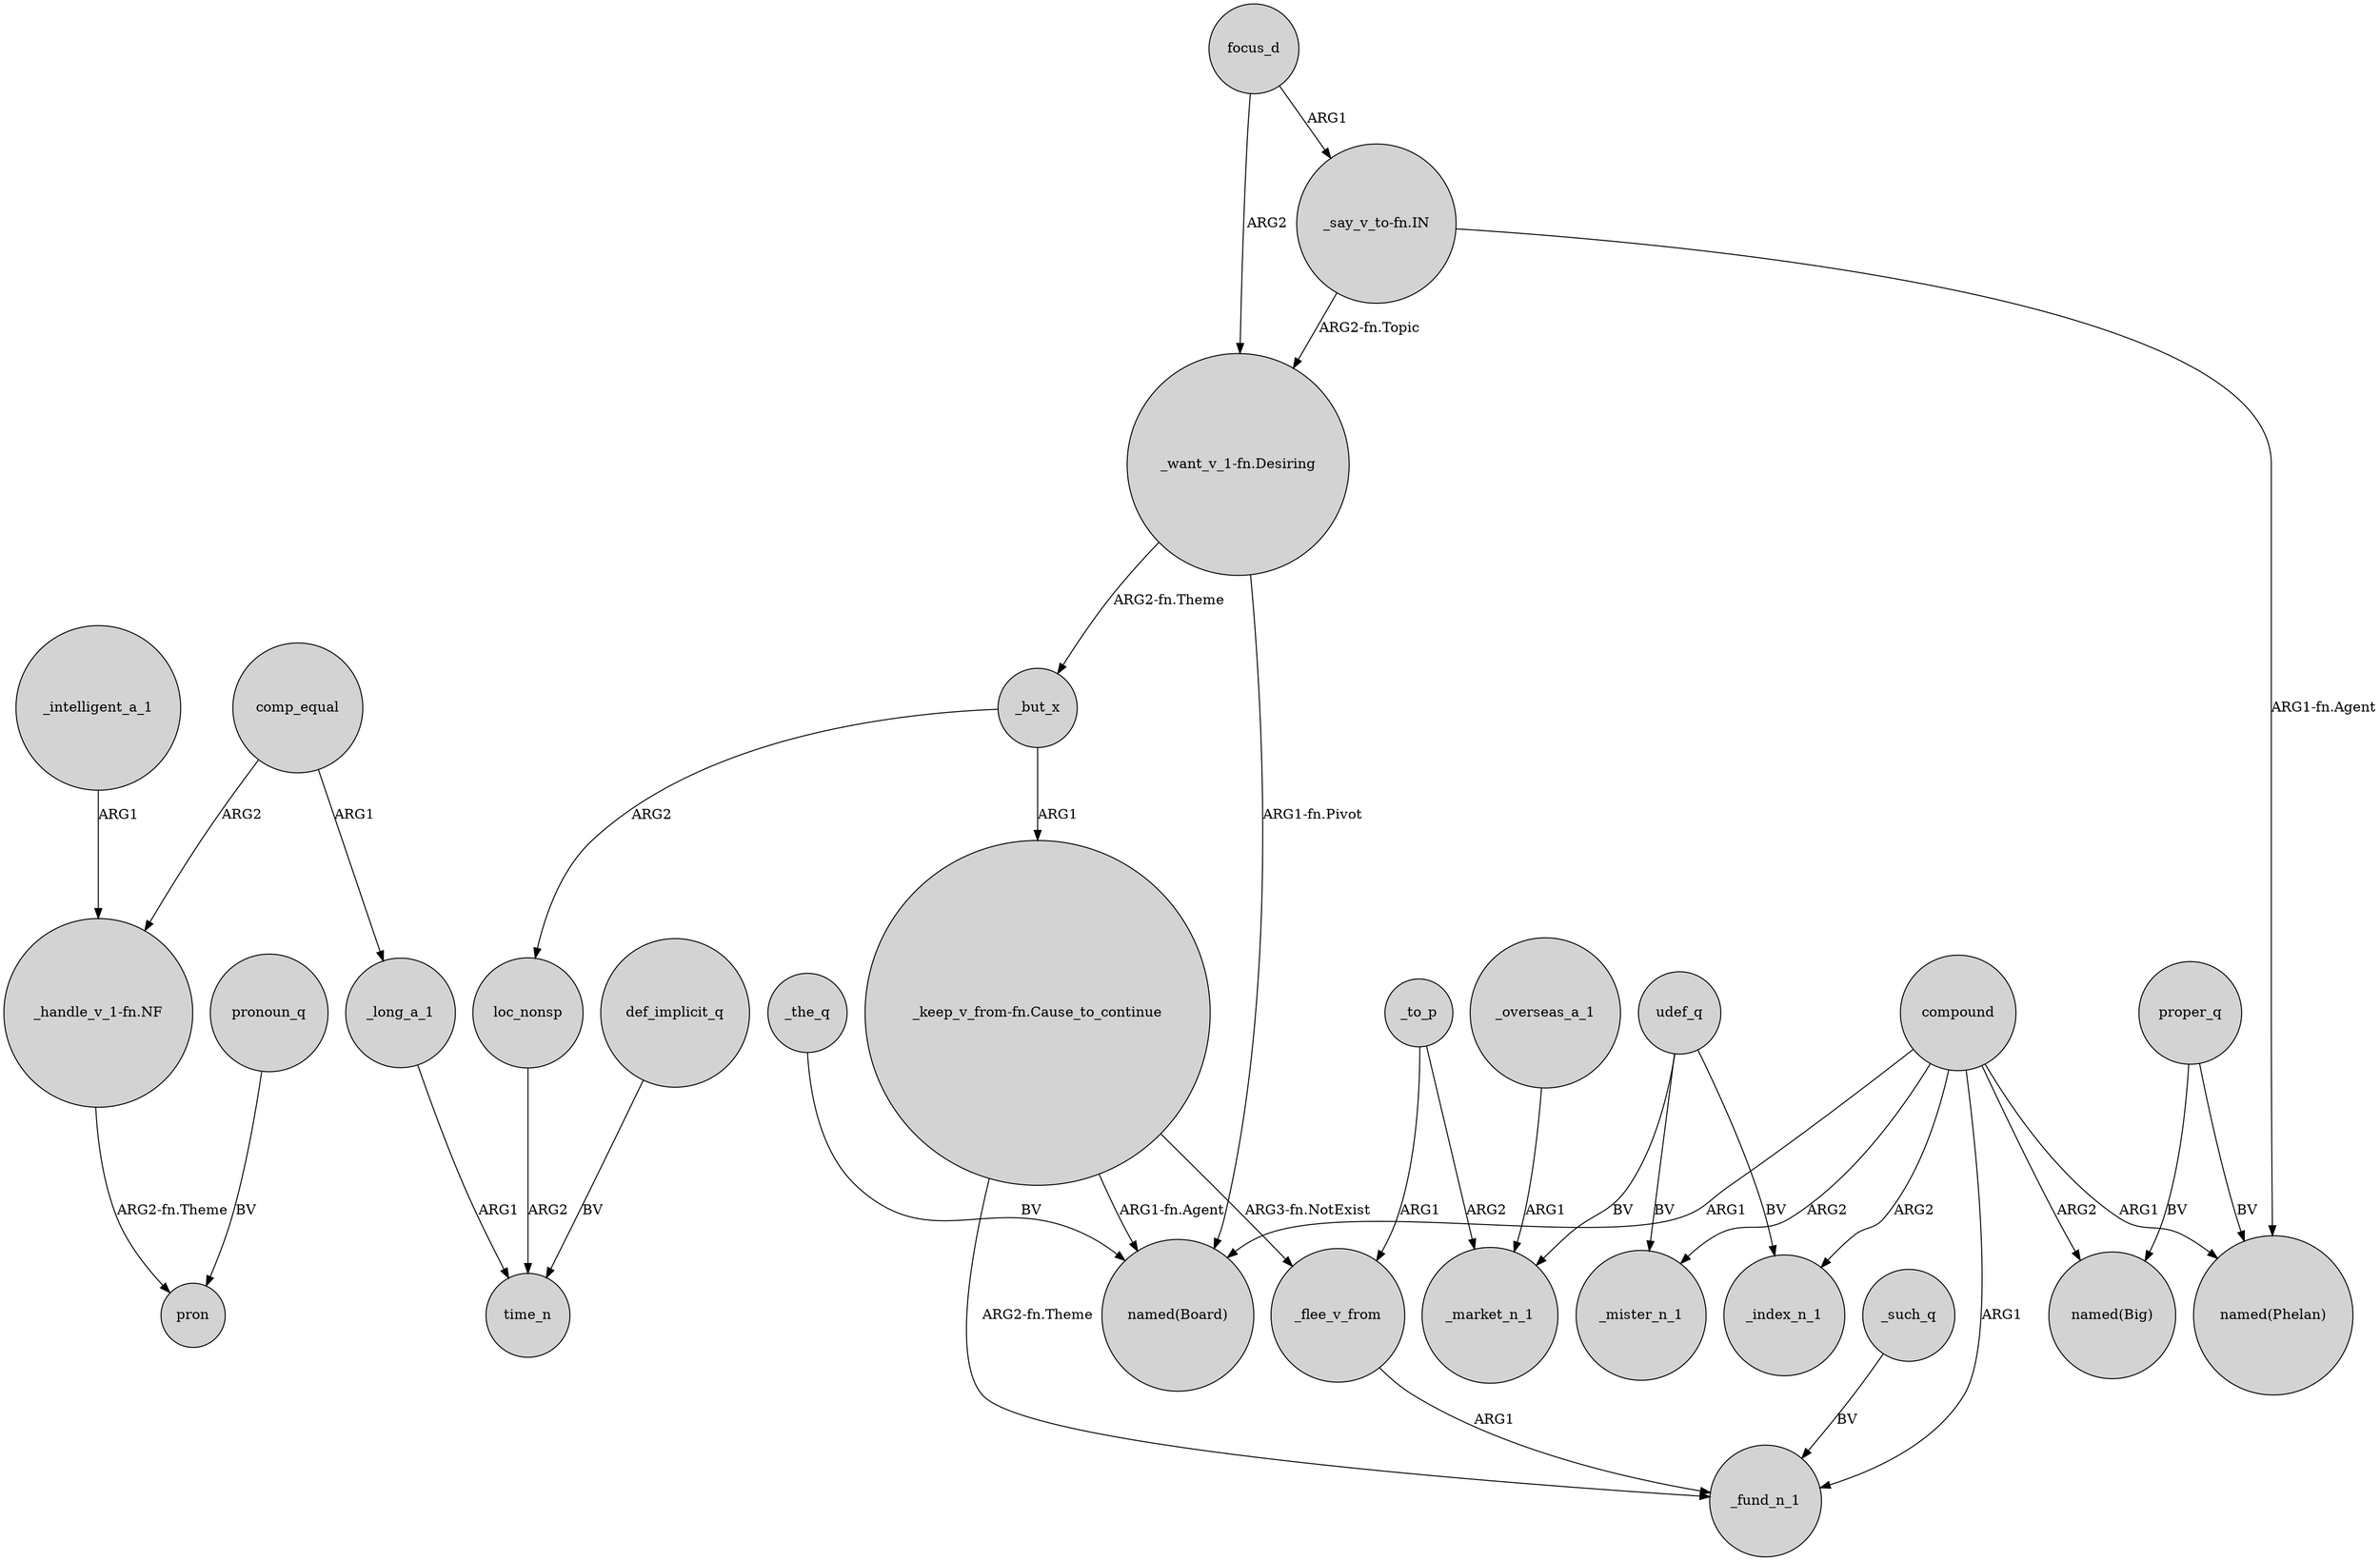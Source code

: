 digraph {
	node [shape=circle style=filled]
	_intelligent_a_1 -> "_handle_v_1-fn.NF" [label=ARG1]
	_but_x -> "_keep_v_from-fn.Cause_to_continue" [label=ARG1]
	_the_q -> "named(Board)" [label=BV]
	compound -> _index_n_1 [label=ARG2]
	_such_q -> _fund_n_1 [label=BV]
	def_implicit_q -> time_n [label=BV]
	"_want_v_1-fn.Desiring" -> "named(Board)" [label="ARG1-fn.Pivot"]
	"_keep_v_from-fn.Cause_to_continue" -> "named(Board)" [label="ARG1-fn.Agent"]
	compound -> _mister_n_1 [label=ARG2]
	udef_q -> _mister_n_1 [label=BV]
	udef_q -> _market_n_1 [label=BV]
	udef_q -> _index_n_1 [label=BV]
	"_want_v_1-fn.Desiring" -> _but_x [label="ARG2-fn.Theme"]
	_to_p -> _flee_v_from [label=ARG1]
	loc_nonsp -> time_n [label=ARG2]
	_flee_v_from -> _fund_n_1 [label=ARG1]
	_long_a_1 -> time_n [label=ARG1]
	_to_p -> _market_n_1 [label=ARG2]
	pronoun_q -> pron [label=BV]
	compound -> "named(Board)" [label=ARG1]
	focus_d -> "_want_v_1-fn.Desiring" [label=ARG2]
	comp_equal -> _long_a_1 [label=ARG1]
	"_keep_v_from-fn.Cause_to_continue" -> _flee_v_from [label="ARG3-fn.NotExist"]
	compound -> "named(Phelan)" [label=ARG1]
	_but_x -> loc_nonsp [label=ARG2]
	comp_equal -> "_handle_v_1-fn.NF" [label=ARG2]
	_overseas_a_1 -> _market_n_1 [label=ARG1]
	"_handle_v_1-fn.NF" -> pron [label="ARG2-fn.Theme"]
	proper_q -> "named(Phelan)" [label=BV]
	"_say_v_to-fn.IN" -> "_want_v_1-fn.Desiring" [label="ARG2-fn.Topic"]
	compound -> "named(Big)" [label=ARG2]
	"_say_v_to-fn.IN" -> "named(Phelan)" [label="ARG1-fn.Agent"]
	compound -> _fund_n_1 [label=ARG1]
	focus_d -> "_say_v_to-fn.IN" [label=ARG1]
	"_keep_v_from-fn.Cause_to_continue" -> _fund_n_1 [label="ARG2-fn.Theme"]
	proper_q -> "named(Big)" [label=BV]
}
